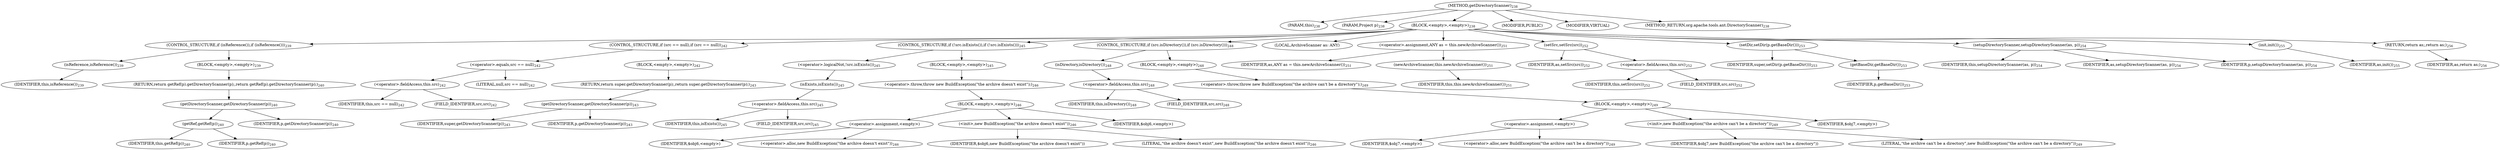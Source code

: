 digraph "getDirectoryScanner" {  
"612" [label = <(METHOD,getDirectoryScanner)<SUB>238</SUB>> ]
"36" [label = <(PARAM,this)<SUB>238</SUB>> ]
"613" [label = <(PARAM,Project p)<SUB>238</SUB>> ]
"614" [label = <(BLOCK,&lt;empty&gt;,&lt;empty&gt;)<SUB>238</SUB>> ]
"615" [label = <(CONTROL_STRUCTURE,if (isReference()),if (isReference()))<SUB>239</SUB>> ]
"616" [label = <(isReference,isReference())<SUB>239</SUB>> ]
"35" [label = <(IDENTIFIER,this,isReference())<SUB>239</SUB>> ]
"617" [label = <(BLOCK,&lt;empty&gt;,&lt;empty&gt;)<SUB>239</SUB>> ]
"618" [label = <(RETURN,return getRef(p).getDirectoryScanner(p);,return getRef(p).getDirectoryScanner(p);)<SUB>240</SUB>> ]
"619" [label = <(getDirectoryScanner,getDirectoryScanner(p))<SUB>240</SUB>> ]
"620" [label = <(getRef,getRef(p))<SUB>240</SUB>> ]
"37" [label = <(IDENTIFIER,this,getRef(p))<SUB>240</SUB>> ]
"621" [label = <(IDENTIFIER,p,getRef(p))<SUB>240</SUB>> ]
"622" [label = <(IDENTIFIER,p,getDirectoryScanner(p))<SUB>240</SUB>> ]
"623" [label = <(CONTROL_STRUCTURE,if (src == null),if (src == null))<SUB>242</SUB>> ]
"624" [label = <(&lt;operator&gt;.equals,src == null)<SUB>242</SUB>> ]
"625" [label = <(&lt;operator&gt;.fieldAccess,this.src)<SUB>242</SUB>> ]
"626" [label = <(IDENTIFIER,this,src == null)<SUB>242</SUB>> ]
"627" [label = <(FIELD_IDENTIFIER,src,src)<SUB>242</SUB>> ]
"628" [label = <(LITERAL,null,src == null)<SUB>242</SUB>> ]
"629" [label = <(BLOCK,&lt;empty&gt;,&lt;empty&gt;)<SUB>242</SUB>> ]
"630" [label = <(RETURN,return super.getDirectoryScanner(p);,return super.getDirectoryScanner(p);)<SUB>243</SUB>> ]
"631" [label = <(getDirectoryScanner,getDirectoryScanner(p))<SUB>243</SUB>> ]
"632" [label = <(IDENTIFIER,super,getDirectoryScanner(p))<SUB>243</SUB>> ]
"633" [label = <(IDENTIFIER,p,getDirectoryScanner(p))<SUB>243</SUB>> ]
"634" [label = <(CONTROL_STRUCTURE,if (!src.isExists()),if (!src.isExists()))<SUB>245</SUB>> ]
"635" [label = <(&lt;operator&gt;.logicalNot,!src.isExists())<SUB>245</SUB>> ]
"636" [label = <(isExists,isExists())<SUB>245</SUB>> ]
"637" [label = <(&lt;operator&gt;.fieldAccess,this.src)<SUB>245</SUB>> ]
"638" [label = <(IDENTIFIER,this,isExists())<SUB>245</SUB>> ]
"639" [label = <(FIELD_IDENTIFIER,src,src)<SUB>245</SUB>> ]
"640" [label = <(BLOCK,&lt;empty&gt;,&lt;empty&gt;)<SUB>245</SUB>> ]
"641" [label = <(&lt;operator&gt;.throw,throw new BuildException(&quot;the archive doesn't exist&quot;);)<SUB>246</SUB>> ]
"642" [label = <(BLOCK,&lt;empty&gt;,&lt;empty&gt;)<SUB>246</SUB>> ]
"643" [label = <(&lt;operator&gt;.assignment,&lt;empty&gt;)> ]
"644" [label = <(IDENTIFIER,$obj6,&lt;empty&gt;)> ]
"645" [label = <(&lt;operator&gt;.alloc,new BuildException(&quot;the archive doesn't exist&quot;))<SUB>246</SUB>> ]
"646" [label = <(&lt;init&gt;,new BuildException(&quot;the archive doesn't exist&quot;))<SUB>246</SUB>> ]
"647" [label = <(IDENTIFIER,$obj6,new BuildException(&quot;the archive doesn't exist&quot;))> ]
"648" [label = <(LITERAL,&quot;the archive doesn't exist&quot;,new BuildException(&quot;the archive doesn't exist&quot;))<SUB>246</SUB>> ]
"649" [label = <(IDENTIFIER,$obj6,&lt;empty&gt;)> ]
"650" [label = <(CONTROL_STRUCTURE,if (src.isDirectory()),if (src.isDirectory()))<SUB>248</SUB>> ]
"651" [label = <(isDirectory,isDirectory())<SUB>248</SUB>> ]
"652" [label = <(&lt;operator&gt;.fieldAccess,this.src)<SUB>248</SUB>> ]
"653" [label = <(IDENTIFIER,this,isDirectory())<SUB>248</SUB>> ]
"654" [label = <(FIELD_IDENTIFIER,src,src)<SUB>248</SUB>> ]
"655" [label = <(BLOCK,&lt;empty&gt;,&lt;empty&gt;)<SUB>248</SUB>> ]
"656" [label = <(&lt;operator&gt;.throw,throw new BuildException(&quot;the archive can't be a directory&quot;);)<SUB>249</SUB>> ]
"657" [label = <(BLOCK,&lt;empty&gt;,&lt;empty&gt;)<SUB>249</SUB>> ]
"658" [label = <(&lt;operator&gt;.assignment,&lt;empty&gt;)> ]
"659" [label = <(IDENTIFIER,$obj7,&lt;empty&gt;)> ]
"660" [label = <(&lt;operator&gt;.alloc,new BuildException(&quot;the archive can't be a directory&quot;))<SUB>249</SUB>> ]
"661" [label = <(&lt;init&gt;,new BuildException(&quot;the archive can't be a directory&quot;))<SUB>249</SUB>> ]
"662" [label = <(IDENTIFIER,$obj7,new BuildException(&quot;the archive can't be a directory&quot;))> ]
"663" [label = <(LITERAL,&quot;the archive can't be a directory&quot;,new BuildException(&quot;the archive can't be a directory&quot;))<SUB>249</SUB>> ]
"664" [label = <(IDENTIFIER,$obj7,&lt;empty&gt;)> ]
"665" [label = <(LOCAL,ArchiveScanner as: ANY)> ]
"666" [label = <(&lt;operator&gt;.assignment,ANY as = this.newArchiveScanner())<SUB>251</SUB>> ]
"667" [label = <(IDENTIFIER,as,ANY as = this.newArchiveScanner())<SUB>251</SUB>> ]
"668" [label = <(newArchiveScanner,this.newArchiveScanner())<SUB>251</SUB>> ]
"38" [label = <(IDENTIFIER,this,this.newArchiveScanner())<SUB>251</SUB>> ]
"669" [label = <(setSrc,setSrc(src))<SUB>252</SUB>> ]
"670" [label = <(IDENTIFIER,as,setSrc(src))<SUB>252</SUB>> ]
"671" [label = <(&lt;operator&gt;.fieldAccess,this.src)<SUB>252</SUB>> ]
"672" [label = <(IDENTIFIER,this,setSrc(src))<SUB>252</SUB>> ]
"673" [label = <(FIELD_IDENTIFIER,src,src)<SUB>252</SUB>> ]
"674" [label = <(setDir,setDir(p.getBaseDir()))<SUB>253</SUB>> ]
"675" [label = <(IDENTIFIER,super,setDir(p.getBaseDir()))<SUB>253</SUB>> ]
"676" [label = <(getBaseDir,getBaseDir())<SUB>253</SUB>> ]
"677" [label = <(IDENTIFIER,p,getBaseDir())<SUB>253</SUB>> ]
"678" [label = <(setupDirectoryScanner,setupDirectoryScanner(as, p))<SUB>254</SUB>> ]
"39" [label = <(IDENTIFIER,this,setupDirectoryScanner(as, p))<SUB>254</SUB>> ]
"679" [label = <(IDENTIFIER,as,setupDirectoryScanner(as, p))<SUB>254</SUB>> ]
"680" [label = <(IDENTIFIER,p,setupDirectoryScanner(as, p))<SUB>254</SUB>> ]
"681" [label = <(init,init())<SUB>255</SUB>> ]
"682" [label = <(IDENTIFIER,as,init())<SUB>255</SUB>> ]
"683" [label = <(RETURN,return as;,return as;)<SUB>256</SUB>> ]
"684" [label = <(IDENTIFIER,as,return as;)<SUB>256</SUB>> ]
"685" [label = <(MODIFIER,PUBLIC)> ]
"686" [label = <(MODIFIER,VIRTUAL)> ]
"687" [label = <(METHOD_RETURN,org.apache.tools.ant.DirectoryScanner)<SUB>238</SUB>> ]
  "612" -> "36" 
  "612" -> "613" 
  "612" -> "614" 
  "612" -> "685" 
  "612" -> "686" 
  "612" -> "687" 
  "614" -> "615" 
  "614" -> "623" 
  "614" -> "634" 
  "614" -> "650" 
  "614" -> "665" 
  "614" -> "666" 
  "614" -> "669" 
  "614" -> "674" 
  "614" -> "678" 
  "614" -> "681" 
  "614" -> "683" 
  "615" -> "616" 
  "615" -> "617" 
  "616" -> "35" 
  "617" -> "618" 
  "618" -> "619" 
  "619" -> "620" 
  "619" -> "622" 
  "620" -> "37" 
  "620" -> "621" 
  "623" -> "624" 
  "623" -> "629" 
  "624" -> "625" 
  "624" -> "628" 
  "625" -> "626" 
  "625" -> "627" 
  "629" -> "630" 
  "630" -> "631" 
  "631" -> "632" 
  "631" -> "633" 
  "634" -> "635" 
  "634" -> "640" 
  "635" -> "636" 
  "636" -> "637" 
  "637" -> "638" 
  "637" -> "639" 
  "640" -> "641" 
  "641" -> "642" 
  "642" -> "643" 
  "642" -> "646" 
  "642" -> "649" 
  "643" -> "644" 
  "643" -> "645" 
  "646" -> "647" 
  "646" -> "648" 
  "650" -> "651" 
  "650" -> "655" 
  "651" -> "652" 
  "652" -> "653" 
  "652" -> "654" 
  "655" -> "656" 
  "656" -> "657" 
  "657" -> "658" 
  "657" -> "661" 
  "657" -> "664" 
  "658" -> "659" 
  "658" -> "660" 
  "661" -> "662" 
  "661" -> "663" 
  "666" -> "667" 
  "666" -> "668" 
  "668" -> "38" 
  "669" -> "670" 
  "669" -> "671" 
  "671" -> "672" 
  "671" -> "673" 
  "674" -> "675" 
  "674" -> "676" 
  "676" -> "677" 
  "678" -> "39" 
  "678" -> "679" 
  "678" -> "680" 
  "681" -> "682" 
  "683" -> "684" 
}
